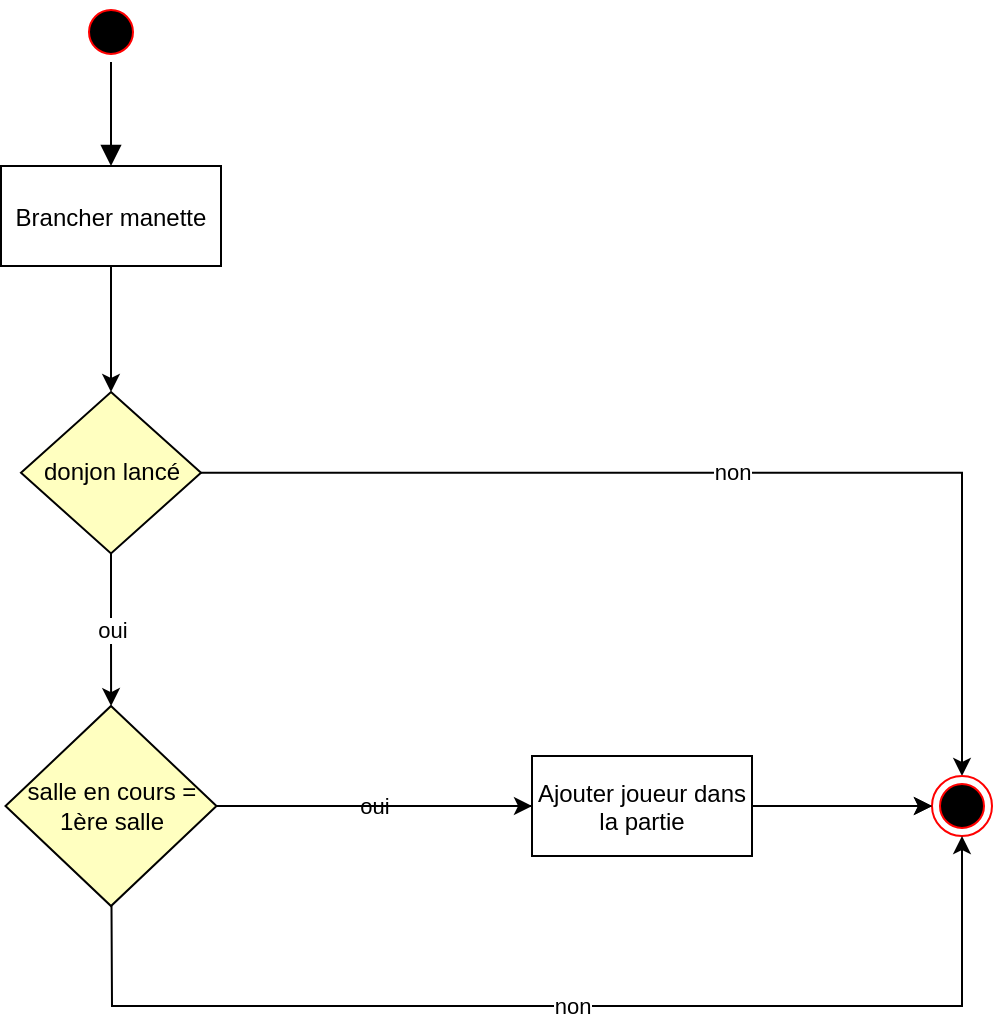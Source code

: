 <mxfile version="13.7.9" type="device"><diagram name="Page-1" id="e7e014a7-5840-1c2e-5031-d8a46d1fe8dd"><mxGraphModel dx="1086" dy="806" grid="1" gridSize="10" guides="1" tooltips="1" connect="1" arrows="1" fold="1" page="1" pageScale="1" pageWidth="1169" pageHeight="826" background="#ffffff" math="0" shadow="0"><root><mxCell id="0"/><mxCell id="1" parent="0"/><mxCell id="UD9zhraPYJoLendP_A7f-50" value="" style="ellipse;shape=startState;fillColor=#000000;strokeColor=#ff0000;" parent="1" vertex="1"><mxGeometry x="274.5" y="178" width="30" height="30" as="geometry"/></mxCell><mxCell id="UD9zhraPYJoLendP_A7f-51" value="" style="edgeStyle=elbowEdgeStyle;elbow=horizontal;verticalAlign=bottom;endArrow=block;endSize=8;endFill=1;rounded=0" parent="1" source="UD9zhraPYJoLendP_A7f-50" target="UD9zhraPYJoLendP_A7f-52" edge="1"><mxGeometry x="110" y="50" as="geometry"><mxPoint x="125" y="120" as="targetPoint"/></mxGeometry></mxCell><mxCell id="0Je4eLKumCiN70qnatsE-1" style="edgeStyle=orthogonalEdgeStyle;rounded=0;orthogonalLoop=1;jettySize=auto;html=1;" edge="1" parent="1" source="UD9zhraPYJoLendP_A7f-52" target="FlTSjSNIx4wWshFWz1p3-6"><mxGeometry relative="1" as="geometry"/></mxCell><mxCell id="UD9zhraPYJoLendP_A7f-52" value="Brancher manette" style="" parent="1" vertex="1"><mxGeometry x="234.5" y="260" width="110" height="50" as="geometry"/></mxCell><mxCell id="0Je4eLKumCiN70qnatsE-2" value="non" style="edgeStyle=orthogonalEdgeStyle;rounded=0;orthogonalLoop=1;jettySize=auto;html=1;" edge="1" parent="1" source="FlTSjSNIx4wWshFWz1p3-6" target="FlTSjSNIx4wWshFWz1p3-14"><mxGeometry relative="1" as="geometry"><Array as="points"><mxPoint x="715" y="413"/></Array></mxGeometry></mxCell><mxCell id="0Je4eLKumCiN70qnatsE-5" value="oui" style="edgeStyle=orthogonalEdgeStyle;rounded=0;orthogonalLoop=1;jettySize=auto;html=1;" edge="1" parent="1" source="FlTSjSNIx4wWshFWz1p3-6" target="0Je4eLKumCiN70qnatsE-4"><mxGeometry relative="1" as="geometry"/></mxCell><mxCell id="FlTSjSNIx4wWshFWz1p3-6" value="donjon lancé" style="rhombus;whiteSpace=wrap;html=1;fillColor=#ffffc0;" parent="1" vertex="1"><mxGeometry x="244.5" y="373" width="90" height="80.75" as="geometry"/></mxCell><mxCell id="FlTSjSNIx4wWshFWz1p3-14" value="" style="ellipse;shape=endState;fillColor=#000000;strokeColor=#ff0000" parent="1" vertex="1"><mxGeometry x="700" y="565" width="30" height="30" as="geometry"/></mxCell><mxCell id="0Je4eLKumCiN70qnatsE-6" value="oui" style="edgeStyle=orthogonalEdgeStyle;rounded=0;orthogonalLoop=1;jettySize=auto;html=1;" edge="1" parent="1" source="0Je4eLKumCiN70qnatsE-4" target="0Je4eLKumCiN70qnatsE-7"><mxGeometry relative="1" as="geometry"><mxPoint x="540" y="580" as="targetPoint"/></mxGeometry></mxCell><mxCell id="0Je4eLKumCiN70qnatsE-9" value="non" style="edgeStyle=orthogonalEdgeStyle;rounded=0;orthogonalLoop=1;jettySize=auto;html=1;" edge="1" parent="1" source="0Je4eLKumCiN70qnatsE-4" target="FlTSjSNIx4wWshFWz1p3-14"><mxGeometry relative="1" as="geometry"/></mxCell><mxCell id="0Je4eLKumCiN70qnatsE-11" value="non" style="rounded=0;orthogonalLoop=1;jettySize=auto;html=1;entryX=0.5;entryY=1;entryDx=0;entryDy=0;" edge="1" parent="1" source="0Je4eLKumCiN70qnatsE-4" target="FlTSjSNIx4wWshFWz1p3-14"><mxGeometry relative="1" as="geometry"><Array as="points"><mxPoint x="290" y="680"/><mxPoint x="715" y="680"/></Array></mxGeometry></mxCell><mxCell id="0Je4eLKumCiN70qnatsE-4" value="salle en cours = 1ère salle" style="rhombus;whiteSpace=wrap;html=1;fillColor=#ffffc0;" vertex="1" parent="1"><mxGeometry x="236.75" y="530" width="105.5" height="100" as="geometry"/></mxCell><mxCell id="0Je4eLKumCiN70qnatsE-8" style="edgeStyle=orthogonalEdgeStyle;rounded=0;orthogonalLoop=1;jettySize=auto;html=1;" edge="1" parent="1" source="0Je4eLKumCiN70qnatsE-7" target="FlTSjSNIx4wWshFWz1p3-14"><mxGeometry relative="1" as="geometry"/></mxCell><mxCell id="0Je4eLKumCiN70qnatsE-7" value="Ajouter joueur dans&#10;la partie" style="" vertex="1" parent="1"><mxGeometry x="500" y="555" width="110" height="50" as="geometry"/></mxCell></root></mxGraphModel></diagram></mxfile>